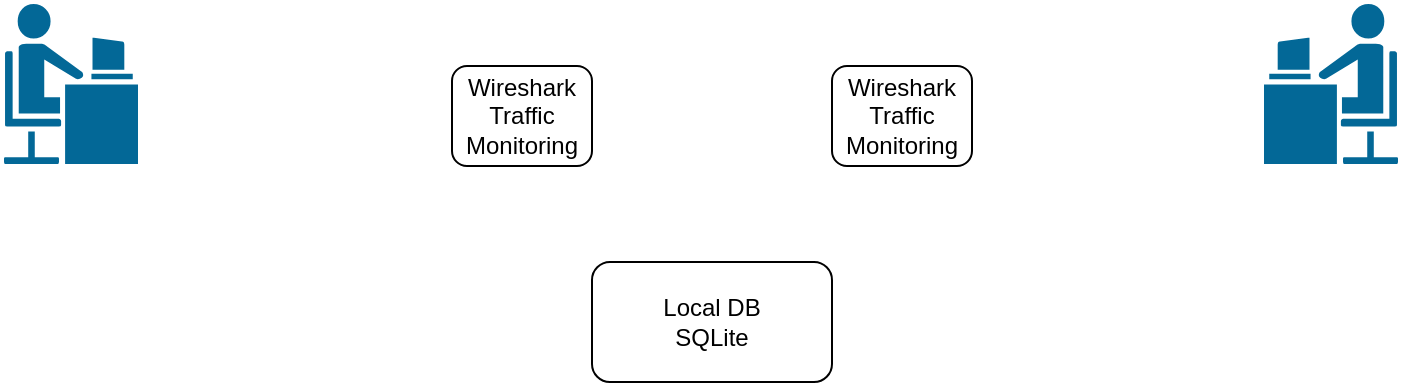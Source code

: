 <mxfile version="28.0.7">
  <diagram name="Page-1" id="tY0acgBZl7y1_lqEba-A">
    <mxGraphModel dx="1248" dy="762" grid="1" gridSize="10" guides="1" tooltips="1" connect="1" arrows="1" fold="1" page="1" pageScale="1" pageWidth="850" pageHeight="1100" math="0" shadow="0">
      <root>
        <mxCell id="0" />
        <mxCell id="1" parent="0" />
        <mxCell id="TKdbyDsrvAXu3UR6191E-2" value="" style="shape=mxgraph.cisco.people.androgenous_person;sketch=0;html=1;pointerEvents=1;dashed=0;fillColor=#036897;strokeColor=#ffffff;strokeWidth=2;verticalLabelPosition=bottom;verticalAlign=top;align=center;outlineConnect=0;" parent="1" vertex="1">
          <mxGeometry x="70" y="70" width="69" height="82" as="geometry" />
        </mxCell>
        <mxCell id="6jsAId-AfkdS_IAZTBg5-1" value="" style="shape=mxgraph.cisco.people.androgenous_person;sketch=0;html=1;pointerEvents=1;dashed=0;fillColor=#036897;strokeColor=#ffffff;strokeWidth=2;verticalLabelPosition=bottom;verticalAlign=top;align=center;outlineConnect=0;flipH=1;" vertex="1" parent="1">
          <mxGeometry x="700" y="70" width="69" height="82" as="geometry" />
        </mxCell>
        <mxCell id="6jsAId-AfkdS_IAZTBg5-2" value="Local DB&lt;br&gt;SQLite" style="rounded=1;whiteSpace=wrap;html=1;" vertex="1" parent="1">
          <mxGeometry x="365" y="200" width="120" height="60" as="geometry" />
        </mxCell>
        <mxCell id="6jsAId-AfkdS_IAZTBg5-3" value="Wireshark&lt;br&gt;Traffic Monitoring" style="rounded=1;whiteSpace=wrap;html=1;" vertex="1" parent="1">
          <mxGeometry x="295" y="102" width="70" height="50" as="geometry" />
        </mxCell>
        <mxCell id="6jsAId-AfkdS_IAZTBg5-5" value="Wireshark&lt;br&gt;Traffic Monitoring" style="rounded=1;whiteSpace=wrap;html=1;" vertex="1" parent="1">
          <mxGeometry x="485" y="102" width="70" height="50" as="geometry" />
        </mxCell>
      </root>
    </mxGraphModel>
  </diagram>
</mxfile>

